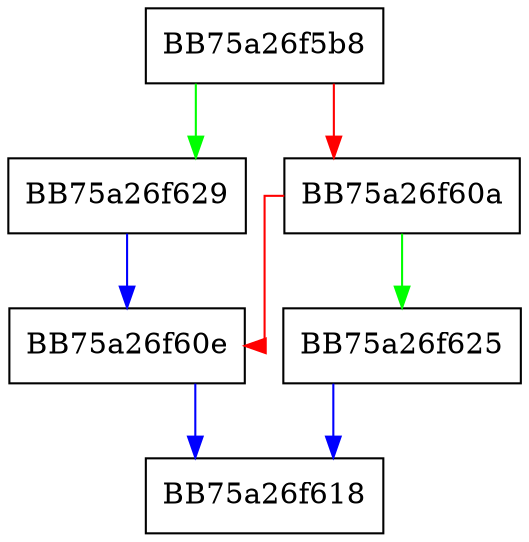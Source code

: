 digraph reverse_u32 {
  node [shape="box"];
  graph [splines=ortho];
  BB75a26f5b8 -> BB75a26f629 [color="green"];
  BB75a26f5b8 -> BB75a26f60a [color="red"];
  BB75a26f60a -> BB75a26f625 [color="green"];
  BB75a26f60a -> BB75a26f60e [color="red"];
  BB75a26f60e -> BB75a26f618 [color="blue"];
  BB75a26f625 -> BB75a26f618 [color="blue"];
  BB75a26f629 -> BB75a26f60e [color="blue"];
}